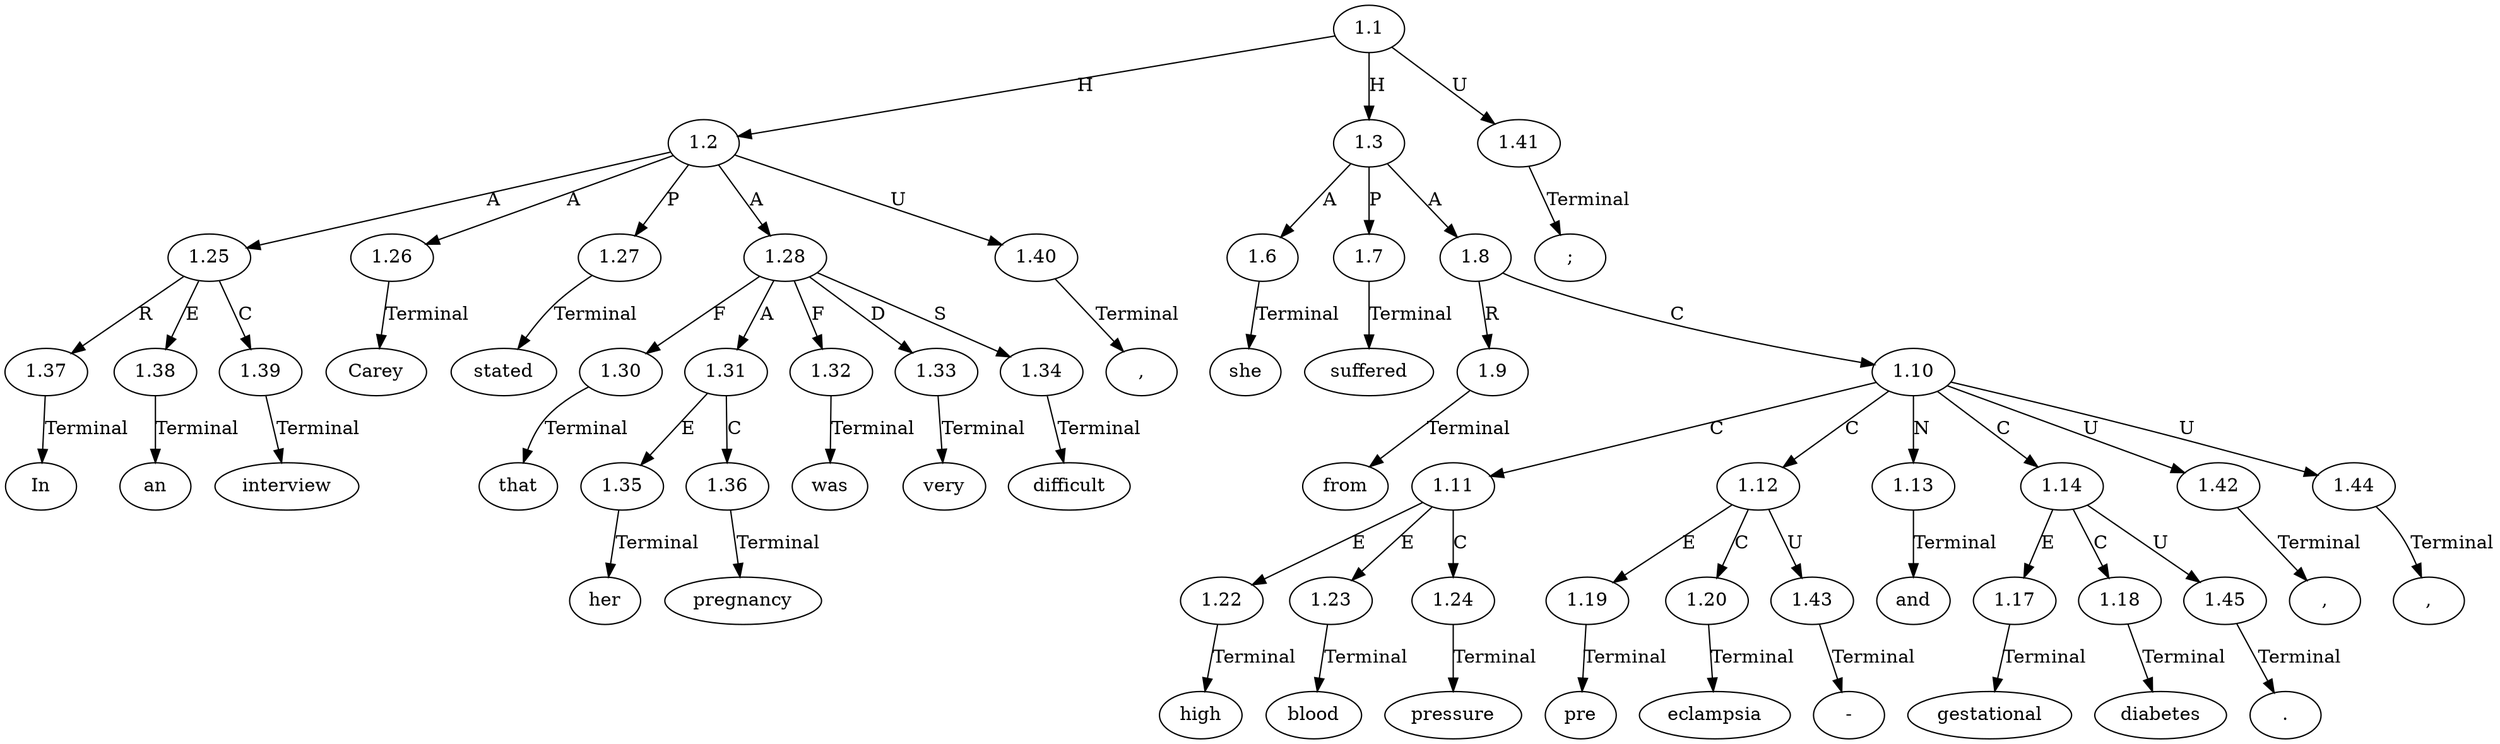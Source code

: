 // Graph
digraph {
	0.1 [label=In ordering=out]
	0.10 [label=was ordering=out]
	0.11 [label=very ordering=out]
	0.12 [label=difficult ordering=out]
	0.13 [label=";" ordering=out]
	0.14 [label=she ordering=out]
	0.15 [label=suffered ordering=out]
	0.16 [label=from ordering=out]
	0.17 [label=high ordering=out]
	0.18 [label=blood ordering=out]
	0.19 [label=pressure ordering=out]
	0.2 [label=an ordering=out]
	0.20 [label="," ordering=out]
	0.21 [label=pre ordering=out]
	0.22 [label="-" ordering=out]
	0.23 [label=eclampsia ordering=out]
	0.24 [label="," ordering=out]
	0.25 [label=and ordering=out]
	0.26 [label=gestational ordering=out]
	0.27 [label=diabetes ordering=out]
	0.28 [label="." ordering=out]
	0.3 [label=interview ordering=out]
	0.4 [label="," ordering=out]
	0.5 [label=Carey ordering=out]
	0.6 [label=stated ordering=out]
	0.7 [label=that ordering=out]
	0.8 [label=her ordering=out]
	0.9 [label=pregnancy ordering=out]
	1.1 [label=1.1 ordering=out]
	1.2 [label=1.2 ordering=out]
	1.3 [label=1.3 ordering=out]
	1.6 [label=1.6 ordering=out]
	1.7 [label=1.7 ordering=out]
	1.8 [label=1.8 ordering=out]
	1.9 [label=1.9 ordering=out]
	1.10 [label=1.10 ordering=out]
	1.11 [label=1.11 ordering=out]
	1.12 [label=1.12 ordering=out]
	1.13 [label=1.13 ordering=out]
	1.14 [label=1.14 ordering=out]
	1.17 [label=1.17 ordering=out]
	1.18 [label=1.18 ordering=out]
	1.19 [label=1.19 ordering=out]
	1.20 [label=1.20 ordering=out]
	1.22 [label=1.22 ordering=out]
	1.23 [label=1.23 ordering=out]
	1.24 [label=1.24 ordering=out]
	1.25 [label=1.25 ordering=out]
	1.26 [label=1.26 ordering=out]
	1.27 [label=1.27 ordering=out]
	1.28 [label=1.28 ordering=out]
	1.30 [label=1.30 ordering=out]
	1.31 [label=1.31 ordering=out]
	1.32 [label=1.32 ordering=out]
	1.33 [label=1.33 ordering=out]
	1.34 [label=1.34 ordering=out]
	1.35 [label=1.35 ordering=out]
	1.36 [label=1.36 ordering=out]
	1.37 [label=1.37 ordering=out]
	1.38 [label=1.38 ordering=out]
	1.39 [label=1.39 ordering=out]
	1.40 [label=1.40 ordering=out]
	1.41 [label=1.41 ordering=out]
	1.42 [label=1.42 ordering=out]
	1.43 [label=1.43 ordering=out]
	1.44 [label=1.44 ordering=out]
	1.45 [label=1.45 ordering=out]
	1.1 -> 1.2 [label=H ordering=out]
	1.1 -> 1.3 [label=H ordering=out]
	1.1 -> 1.41 [label=U ordering=out]
	1.2 -> 1.25 [label=A ordering=out]
	1.2 -> 1.26 [label=A ordering=out]
	1.2 -> 1.27 [label=P ordering=out]
	1.2 -> 1.28 [label=A ordering=out]
	1.2 -> 1.40 [label=U ordering=out]
	1.3 -> 1.6 [label=A ordering=out]
	1.3 -> 1.7 [label=P ordering=out]
	1.3 -> 1.8 [label=A ordering=out]
	1.6 -> 0.14 [label=Terminal ordering=out]
	1.7 -> 0.15 [label=Terminal ordering=out]
	1.8 -> 1.9 [label=R ordering=out]
	1.8 -> 1.10 [label=C ordering=out]
	1.9 -> 0.16 [label=Terminal ordering=out]
	1.10 -> 1.11 [label=C ordering=out]
	1.10 -> 1.12 [label=C ordering=out]
	1.10 -> 1.13 [label=N ordering=out]
	1.10 -> 1.14 [label=C ordering=out]
	1.10 -> 1.42 [label=U ordering=out]
	1.10 -> 1.44 [label=U ordering=out]
	1.11 -> 1.22 [label=E ordering=out]
	1.11 -> 1.23 [label=E ordering=out]
	1.11 -> 1.24 [label=C ordering=out]
	1.12 -> 1.19 [label=E ordering=out]
	1.12 -> 1.20 [label=C ordering=out]
	1.12 -> 1.43 [label=U ordering=out]
	1.13 -> 0.25 [label=Terminal ordering=out]
	1.14 -> 1.17 [label=E ordering=out]
	1.14 -> 1.18 [label=C ordering=out]
	1.14 -> 1.45 [label=U ordering=out]
	1.17 -> 0.26 [label=Terminal ordering=out]
	1.18 -> 0.27 [label=Terminal ordering=out]
	1.19 -> 0.21 [label=Terminal ordering=out]
	1.20 -> 0.23 [label=Terminal ordering=out]
	1.22 -> 0.17 [label=Terminal ordering=out]
	1.23 -> 0.18 [label=Terminal ordering=out]
	1.24 -> 0.19 [label=Terminal ordering=out]
	1.25 -> 1.37 [label=R ordering=out]
	1.25 -> 1.38 [label=E ordering=out]
	1.25 -> 1.39 [label=C ordering=out]
	1.26 -> 0.5 [label=Terminal ordering=out]
	1.27 -> 0.6 [label=Terminal ordering=out]
	1.28 -> 1.30 [label=F ordering=out]
	1.28 -> 1.31 [label=A ordering=out]
	1.28 -> 1.32 [label=F ordering=out]
	1.28 -> 1.33 [label=D ordering=out]
	1.28 -> 1.34 [label=S ordering=out]
	1.30 -> 0.7 [label=Terminal ordering=out]
	1.31 -> 1.35 [label=E ordering=out]
	1.31 -> 1.36 [label=C ordering=out]
	1.32 -> 0.10 [label=Terminal ordering=out]
	1.33 -> 0.11 [label=Terminal ordering=out]
	1.34 -> 0.12 [label=Terminal ordering=out]
	1.35 -> 0.8 [label=Terminal ordering=out]
	1.36 -> 0.9 [label=Terminal ordering=out]
	1.37 -> 0.1 [label=Terminal ordering=out]
	1.38 -> 0.2 [label=Terminal ordering=out]
	1.39 -> 0.3 [label=Terminal ordering=out]
	1.40 -> 0.4 [label=Terminal ordering=out]
	1.41 -> 0.13 [label=Terminal ordering=out]
	1.42 -> 0.20 [label=Terminal ordering=out]
	1.43 -> 0.22 [label=Terminal ordering=out]
	1.44 -> 0.24 [label=Terminal ordering=out]
	1.45 -> 0.28 [label=Terminal ordering=out]
}
